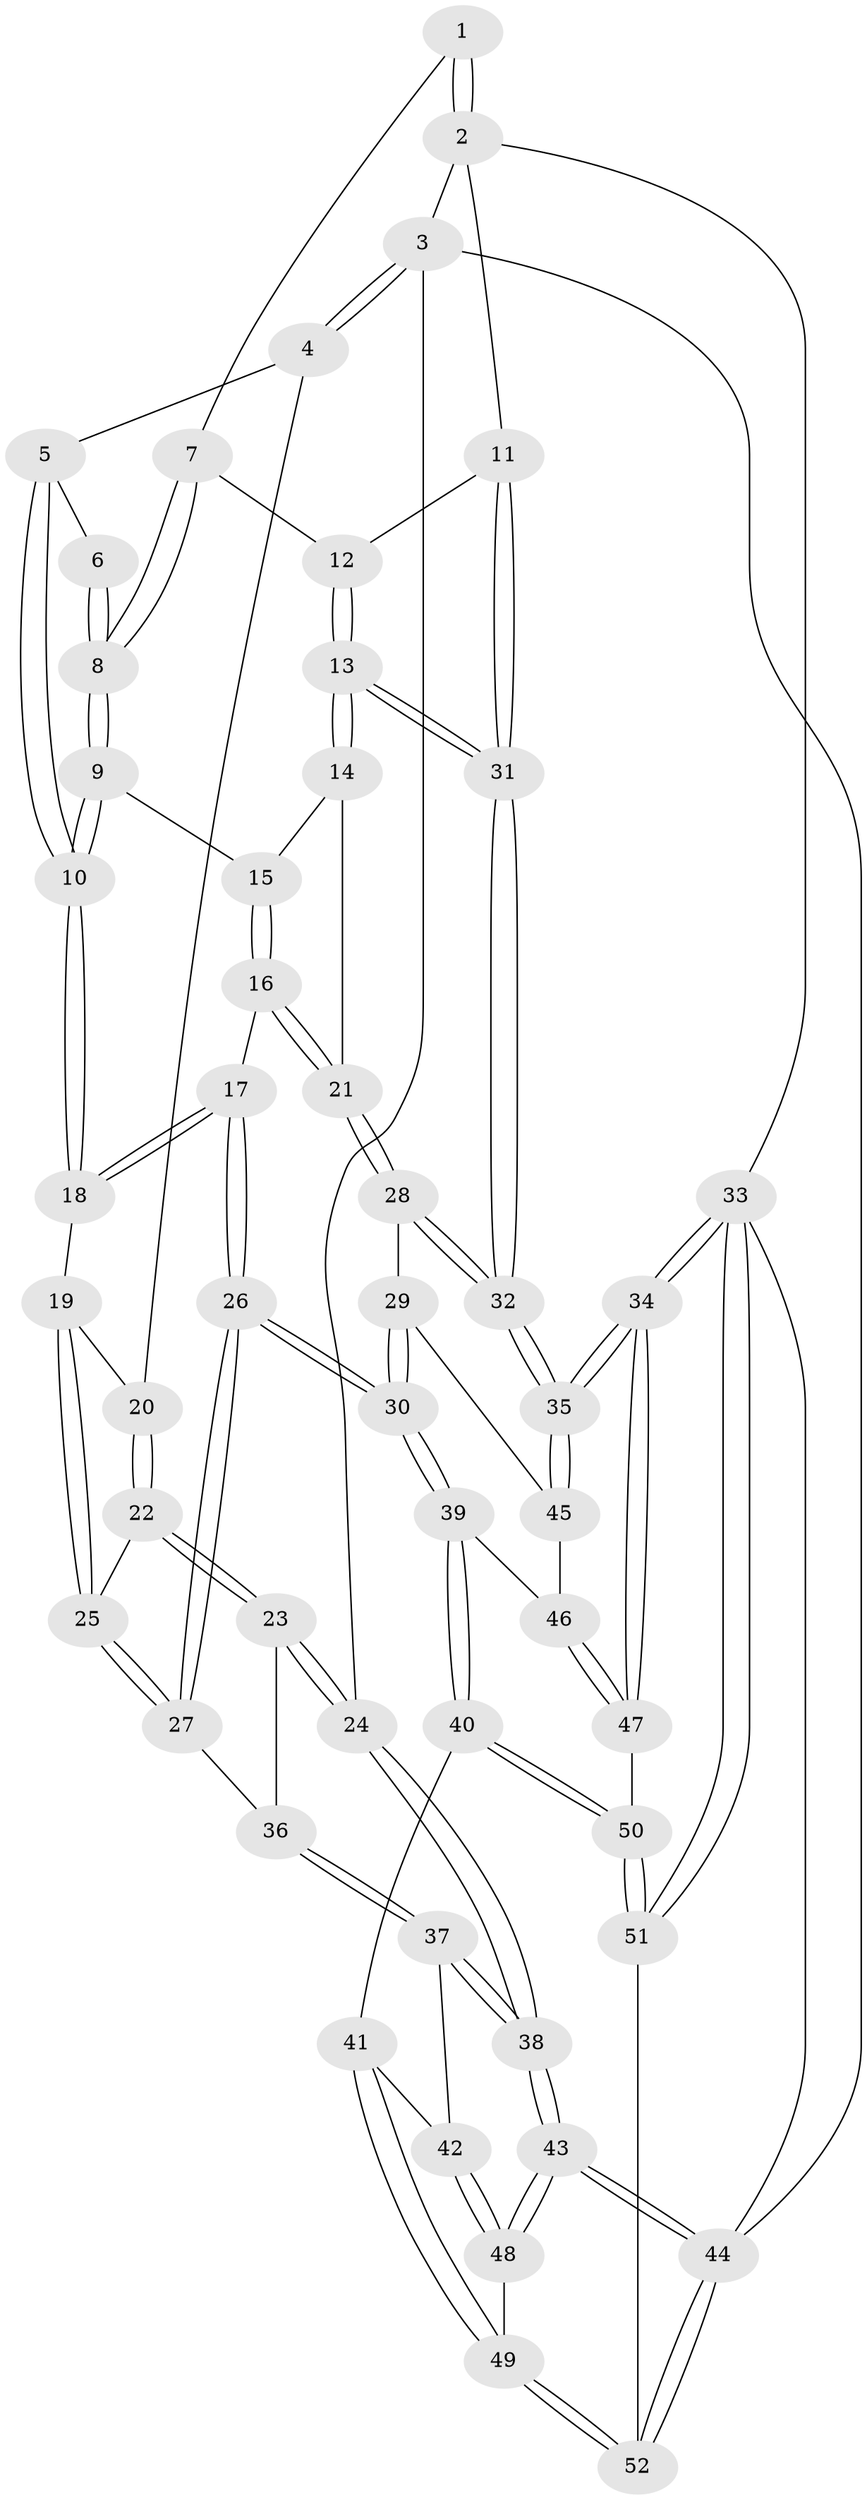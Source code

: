// coarse degree distribution, {2: 0.125, 3: 0.71875, 6: 0.03125, 4: 0.09375, 5: 0.03125}
// Generated by graph-tools (version 1.1) at 2025/54/03/04/25 22:54:14]
// undirected, 52 vertices, 127 edges
graph export_dot {
  node [color=gray90,style=filled];
  1 [pos="+1+0"];
  2 [pos="+1+0"];
  3 [pos="+0+0"];
  4 [pos="+0.10209951713766552+0"];
  5 [pos="+0.5388082851637008+0"];
  6 [pos="+0.7075185888253052+0"];
  7 [pos="+0.8556235746389549+0.1002514752398284"];
  8 [pos="+0.798565811740625+0.11944260903551276"];
  9 [pos="+0.7850893782885593+0.14302375387668972"];
  10 [pos="+0.6658798632710079+0.19337270631396478"];
  11 [pos="+1+0"];
  12 [pos="+0.9039590485434544+0.10268380943804067"];
  13 [pos="+1+0.30962609020286797"];
  14 [pos="+0.9022340116862242+0.26310160607305366"];
  15 [pos="+0.8494379395599723+0.22162376930631847"];
  16 [pos="+0.7631316588111207+0.3266533011041294"];
  17 [pos="+0.7138667352713985+0.30884937586123995"];
  18 [pos="+0.6521998677561146+0.21159422257560637"];
  19 [pos="+0.6039109255880648+0.22734084085482975"];
  20 [pos="+0.2242200933297925+0.011163075675291128"];
  21 [pos="+0.8007230051623488+0.35292175603048265"];
  22 [pos="+0.2378126059633484+0.11266925412039275"];
  23 [pos="+0.17665506030413677+0.4242221941622059"];
  24 [pos="+0+0.5098063556644966"];
  25 [pos="+0.49047638479276306+0.4207714499551086"];
  26 [pos="+0.6305266274555819+0.6087425972074746"];
  27 [pos="+0.49226530925949946+0.5078333564962927"];
  28 [pos="+0.8092828928973574+0.37744422143743206"];
  29 [pos="+0.7143559013326505+0.5929858224295891"];
  30 [pos="+0.6447168058296371+0.6246449317488532"];
  31 [pos="+1+0.36746241052801315"];
  32 [pos="+1+0.47643630207927856"];
  33 [pos="+1+1"];
  34 [pos="+1+0.862515097935698"];
  35 [pos="+1+0.49015371892331183"];
  36 [pos="+0.3228788571099577+0.5408859454340957"];
  37 [pos="+0.27335901041209204+0.6514447357564361"];
  38 [pos="+0+0.7996575946159095"];
  39 [pos="+0.6444272031818158+0.652760481828388"];
  40 [pos="+0.634747092504971+0.7144926890600627"];
  41 [pos="+0.5248443759590298+0.751889979431471"];
  42 [pos="+0.30676542465753565+0.7311508202553761"];
  43 [pos="+0+1"];
  44 [pos="+0+1"];
  45 [pos="+1+0.526975561624815"];
  46 [pos="+0.9210569056858816+0.753757598446751"];
  47 [pos="+0.9185973141863016+0.840183238080953"];
  48 [pos="+0.301832973352904+0.8554063698539077"];
  49 [pos="+0.3566887941292699+0.874722561360907"];
  50 [pos="+0.7049530634220404+1"];
  51 [pos="+0.6982888310402099+1"];
  52 [pos="+0.5525348636622454+1"];
  1 -- 2;
  1 -- 2;
  1 -- 7;
  2 -- 3;
  2 -- 11;
  2 -- 33;
  3 -- 4;
  3 -- 4;
  3 -- 24;
  3 -- 44;
  4 -- 5;
  4 -- 20;
  5 -- 6;
  5 -- 10;
  5 -- 10;
  6 -- 8;
  6 -- 8;
  7 -- 8;
  7 -- 8;
  7 -- 12;
  8 -- 9;
  8 -- 9;
  9 -- 10;
  9 -- 10;
  9 -- 15;
  10 -- 18;
  10 -- 18;
  11 -- 12;
  11 -- 31;
  11 -- 31;
  12 -- 13;
  12 -- 13;
  13 -- 14;
  13 -- 14;
  13 -- 31;
  13 -- 31;
  14 -- 15;
  14 -- 21;
  15 -- 16;
  15 -- 16;
  16 -- 17;
  16 -- 21;
  16 -- 21;
  17 -- 18;
  17 -- 18;
  17 -- 26;
  17 -- 26;
  18 -- 19;
  19 -- 20;
  19 -- 25;
  19 -- 25;
  20 -- 22;
  20 -- 22;
  21 -- 28;
  21 -- 28;
  22 -- 23;
  22 -- 23;
  22 -- 25;
  23 -- 24;
  23 -- 24;
  23 -- 36;
  24 -- 38;
  24 -- 38;
  25 -- 27;
  25 -- 27;
  26 -- 27;
  26 -- 27;
  26 -- 30;
  26 -- 30;
  27 -- 36;
  28 -- 29;
  28 -- 32;
  28 -- 32;
  29 -- 30;
  29 -- 30;
  29 -- 45;
  30 -- 39;
  30 -- 39;
  31 -- 32;
  31 -- 32;
  32 -- 35;
  32 -- 35;
  33 -- 34;
  33 -- 34;
  33 -- 51;
  33 -- 51;
  33 -- 44;
  34 -- 35;
  34 -- 35;
  34 -- 47;
  34 -- 47;
  35 -- 45;
  35 -- 45;
  36 -- 37;
  36 -- 37;
  37 -- 38;
  37 -- 38;
  37 -- 42;
  38 -- 43;
  38 -- 43;
  39 -- 40;
  39 -- 40;
  39 -- 46;
  40 -- 41;
  40 -- 50;
  40 -- 50;
  41 -- 42;
  41 -- 49;
  41 -- 49;
  42 -- 48;
  42 -- 48;
  43 -- 44;
  43 -- 44;
  43 -- 48;
  43 -- 48;
  44 -- 52;
  44 -- 52;
  45 -- 46;
  46 -- 47;
  46 -- 47;
  47 -- 50;
  48 -- 49;
  49 -- 52;
  49 -- 52;
  50 -- 51;
  50 -- 51;
  51 -- 52;
}
